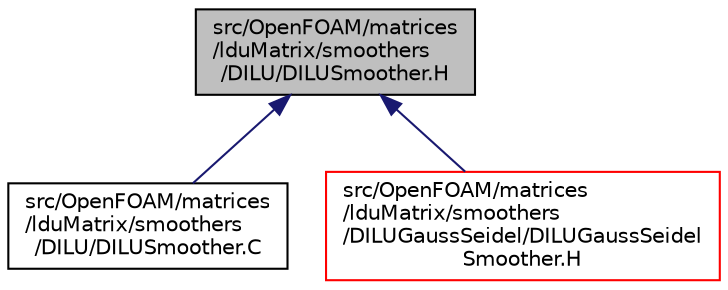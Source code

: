 digraph "src/OpenFOAM/matrices/lduMatrix/smoothers/DILU/DILUSmoother.H"
{
  bgcolor="transparent";
  edge [fontname="Helvetica",fontsize="10",labelfontname="Helvetica",labelfontsize="10"];
  node [fontname="Helvetica",fontsize="10",shape=record];
  Node1 [label="src/OpenFOAM/matrices\l/lduMatrix/smoothers\l/DILU/DILUSmoother.H",height=0.2,width=0.4,color="black", fillcolor="grey75", style="filled", fontcolor="black"];
  Node1 -> Node2 [dir="back",color="midnightblue",fontsize="10",style="solid",fontname="Helvetica"];
  Node2 [label="src/OpenFOAM/matrices\l/lduMatrix/smoothers\l/DILU/DILUSmoother.C",height=0.2,width=0.4,color="black",URL="$a08451.html"];
  Node1 -> Node3 [dir="back",color="midnightblue",fontsize="10",style="solid",fontname="Helvetica"];
  Node3 [label="src/OpenFOAM/matrices\l/lduMatrix/smoothers\l/DILUGaussSeidel/DILUGaussSeidel\lSmoother.H",height=0.2,width=0.4,color="red",URL="$a08454.html"];
}
